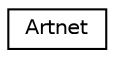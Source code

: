 digraph "Graphical Class Hierarchy"
{
  edge [fontname="Helvetica",fontsize="10",labelfontname="Helvetica",labelfontsize="10"];
  node [fontname="Helvetica",fontsize="10",shape=record];
  rankdir="LR";
  Node0 [label="Artnet",height=0.2,width=0.4,color="black", fillcolor="white", style="filled",URL="$classArtnet.html",tooltip="A class to send Art-Net data. "];
}
